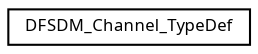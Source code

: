digraph "Graphical Class Hierarchy"
{
  edge [fontname="Sans",fontsize="8",labelfontname="Sans",labelfontsize="8"];
  node [fontname="Sans",fontsize="8",shape=record];
  rankdir="LR";
  Node1 [label="DFSDM_Channel_TypeDef",height=0.2,width=0.4,color="black", fillcolor="white", style="filled",URL="$struct_d_f_s_d_m___channel___type_def.html",tooltip="DFSDM channel configuration registers. "];
}
